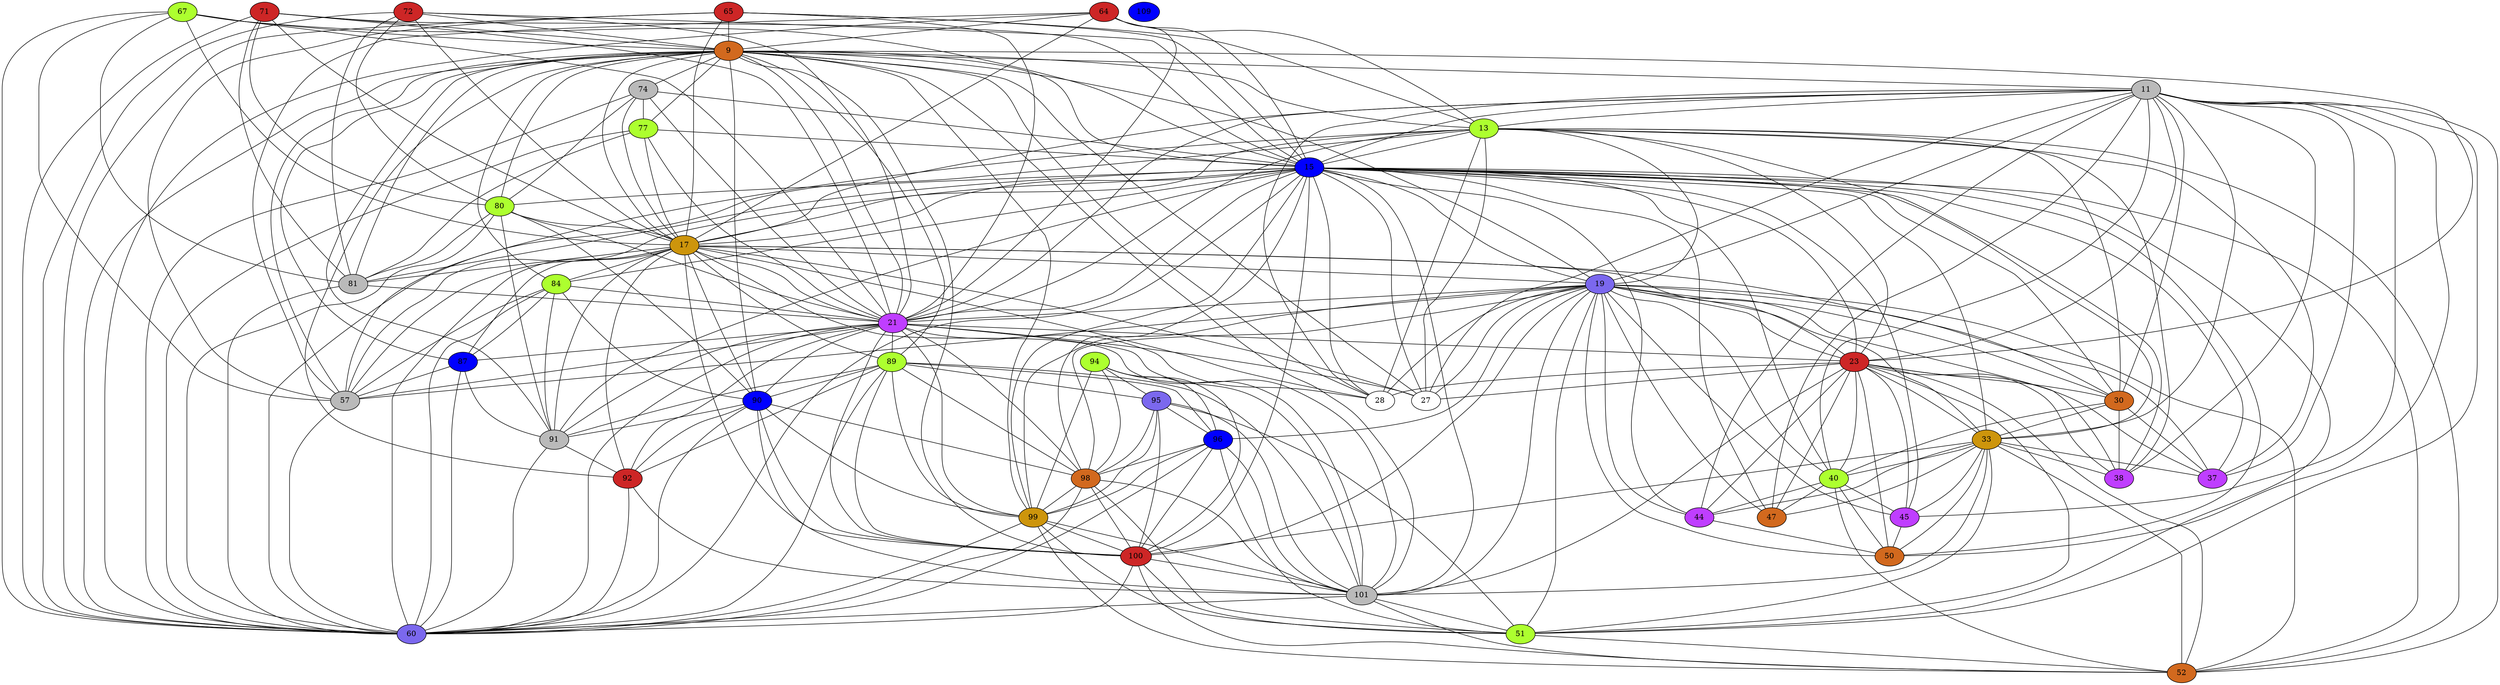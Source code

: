 strict graph {
64[label="64" style=filled fillcolor="firebrick3"];
64 -- 17
64 -- 21
64 -- 9
64 -- 57
64 -- 60
64 -- 13
64 -- 15
65[label="65" style=filled fillcolor="firebrick3"];
65 -- 17
65 -- 21
65 -- 9
65 -- 57
65 -- 60
65 -- 13
65 -- 15
67[label="67" style=filled fillcolor="greenyellow"];
67 -- 81
67 -- 17
67 -- 21
67 -- 9
67 -- 57
67 -- 60
67 -- 15
71[label="71" style=filled fillcolor="firebrick3"];
71 -- 80
71 -- 17
71 -- 81
71 -- 21
71 -- 9
71 -- 60
71 -- 15
72[label="72" style=filled fillcolor="firebrick3"];
72 -- 80
72 -- 17
72 -- 81
72 -- 21
72 -- 9
72 -- 60
72 -- 15
9[label="9" style=filled fillcolor="chocolate"];
9 -- 64
9 -- 65
9 -- 67
9 -- 71
9 -- 72
9 -- 74
9 -- 11
9 -- 77
9 -- 13
9 -- 15
9 -- 80
9 -- 81
9 -- 17
9 -- 19
9 -- 84
9 -- 21
9 -- 87
9 -- 23
9 -- 89
9 -- 90
9 -- 91
9 -- 27
9 -- 92
9 -- 28
9 -- 99
9 -- 100
9 -- 101
9 -- 57
9 -- 60
74[label="74" style=filled fillcolor="gray73"];
74 -- 80
74 -- 17
74 -- 21
74 -- 9
74 -- 60
74 -- 77
74 -- 15
11[label="11" style=filled fillcolor="gray73"];
11 -- 33
11 -- 37
11 -- 38
11 -- 40
11 -- 9
11 -- 44
11 -- 45
11 -- 13
11 -- 47
11 -- 15
11 -- 17
11 -- 50
11 -- 51
11 -- 19
11 -- 52
11 -- 21
11 -- 23
11 -- 27
11 -- 28
11 -- 30
77[label="77" style=filled fillcolor="greenyellow"];
77 -- 81
77 -- 17
77 -- 21
77 -- 9
77 -- 74
77 -- 60
77 -- 15
13[label="13" style=filled fillcolor="greenyellow"];
13 -- 64
13 -- 65
13 -- 33
13 -- 37
13 -- 38
13 -- 9
13 -- 11
13 -- 15
13 -- 17
13 -- 19
13 -- 52
13 -- 21
13 -- 23
13 -- 57
13 -- 27
13 -- 60
13 -- 28
13 -- 30
15[label="15" style=filled fillcolor="blue1"];
15 -- 64
15 -- 65
15 -- 67
15 -- 71
15 -- 72
15 -- 9
15 -- 74
15 -- 11
15 -- 77
15 -- 13
15 -- 80
15 -- 81
15 -- 17
15 -- 19
15 -- 84
15 -- 21
15 -- 23
15 -- 91
15 -- 27
15 -- 28
15 -- 30
15 -- 33
15 -- 98
15 -- 99
15 -- 100
15 -- 101
15 -- 37
15 -- 38
15 -- 40
15 -- 44
15 -- 45
15 -- 47
15 -- 50
15 -- 51
15 -- 52
15 -- 57
15 -- 60
80[label="80" style=filled fillcolor="greenyellow"];
80 -- 17
80 -- 81
80 -- 21
80 -- 71
80 -- 72
80 -- 9
80 -- 90
80 -- 74
80 -- 91
80 -- 60
80 -- 15
17[label="17" style=filled fillcolor="darkgoldenrod3"];
17 -- 64
17 -- 65
17 -- 67
17 -- 71
17 -- 72
17 -- 9
17 -- 74
17 -- 11
17 -- 77
17 -- 13
17 -- 15
17 -- 80
17 -- 81
17 -- 19
17 -- 84
17 -- 21
17 -- 87
17 -- 23
17 -- 89
17 -- 90
17 -- 91
17 -- 27
17 -- 92
17 -- 28
17 -- 30
17 -- 100
17 -- 101
17 -- 57
17 -- 60
81[label="81" style=filled fillcolor="gray73"];
81 -- 80
81 -- 17
81 -- 67
81 -- 21
81 -- 71
81 -- 72
81 -- 9
81 -- 60
81 -- 77
81 -- 15
19[label="19" style=filled fillcolor="mediumslateblue"];
19 -- 9
19 -- 11
19 -- 13
19 -- 15
19 -- 17
19 -- 21
19 -- 23
19 -- 27
19 -- 28
19 -- 30
19 -- 96
19 -- 33
19 -- 98
19 -- 99
19 -- 100
19 -- 101
19 -- 37
19 -- 38
19 -- 40
19 -- 44
19 -- 45
19 -- 47
19 -- 50
19 -- 51
19 -- 52
19 -- 57
84[label="84" style=filled fillcolor="greenyellow"];
84 -- 17
84 -- 21
84 -- 87
84 -- 9
84 -- 57
84 -- 90
84 -- 91
84 -- 60
84 -- 15
21[label="21" style=filled fillcolor="darkorchid1"];
21 -- 64
21 -- 65
21 -- 67
21 -- 71
21 -- 72
21 -- 9
21 -- 74
21 -- 11
21 -- 77
21 -- 13
21 -- 15
21 -- 80
21 -- 81
21 -- 17
21 -- 19
21 -- 84
21 -- 87
21 -- 23
21 -- 89
21 -- 90
21 -- 91
21 -- 27
21 -- 92
21 -- 28
21 -- 98
21 -- 99
21 -- 100
21 -- 101
21 -- 57
21 -- 60
87[label="87" style=filled fillcolor="blue1"];
87 -- 17
87 -- 84
87 -- 21
87 -- 9
87 -- 57
87 -- 91
87 -- 60
23[label="23" style=filled fillcolor="firebrick3"];
23 -- 33
23 -- 101
23 -- 37
23 -- 38
23 -- 40
23 -- 9
23 -- 11
23 -- 44
23 -- 45
23 -- 13
23 -- 47
23 -- 15
23 -- 17
23 -- 50
23 -- 51
23 -- 19
23 -- 52
23 -- 21
23 -- 27
23 -- 28
23 -- 30
89[label="89" style=filled fillcolor="greenyellow"];
89 -- 96
89 -- 98
89 -- 99
89 -- 100
89 -- 101
89 -- 9
89 -- 17
89 -- 21
89 -- 90
89 -- 91
89 -- 92
89 -- 60
89 -- 95
90[label="90" style=filled fillcolor="blue1"];
90 -- 98
90 -- 99
90 -- 100
90 -- 101
90 -- 9
90 -- 80
90 -- 17
90 -- 84
90 -- 21
90 -- 89
90 -- 91
90 -- 92
90 -- 60
91[label="91" style=filled fillcolor="gray73"];
91 -- 80
91 -- 17
91 -- 84
91 -- 21
91 -- 87
91 -- 89
91 -- 9
91 -- 90
91 -- 92
91 -- 60
91 -- 15
27[label="27" style=filled fillcolor="white"];
27 -- 17
27 -- 19
27 -- 21
27 -- 23
27 -- 9
27 -- 11
27 -- 13
27 -- 15
92[label="92" style=filled fillcolor="firebrick3"];
92 -- 17
92 -- 101
92 -- 21
92 -- 89
92 -- 9
92 -- 90
92 -- 91
92 -- 60
28[label="28" style=filled fillcolor="white"];
28 -- 17
28 -- 19
28 -- 21
28 -- 23
28 -- 9
28 -- 11
28 -- 13
28 -- 15
94[label="94" style=filled fillcolor="greenyellow"];
94 -- 96
94 -- 98
94 -- 99
94 -- 100
94 -- 101
94 -- 95
30[label="30" style=filled fillcolor="chocolate"];
30 -- 33
30 -- 17
30 -- 19
30 -- 37
30 -- 38
30 -- 23
30 -- 40
30 -- 11
30 -- 13
30 -- 15
95[label="95" style=filled fillcolor="mediumslateblue"];
95 -- 96
95 -- 98
95 -- 99
95 -- 51
95 -- 100
95 -- 101
95 -- 89
95 -- 94
96[label="96" style=filled fillcolor="blue1"];
96 -- 98
96 -- 99
96 -- 51
96 -- 19
96 -- 100
96 -- 101
96 -- 89
96 -- 60
96 -- 94
96 -- 95
33[label="33" style=filled fillcolor="darkgoldenrod3"];
33 -- 100
33 -- 101
33 -- 37
33 -- 38
33 -- 40
33 -- 11
33 -- 44
33 -- 45
33 -- 13
33 -- 47
33 -- 15
33 -- 50
33 -- 51
33 -- 19
33 -- 52
33 -- 23
33 -- 30
98[label="98" style=filled fillcolor="chocolate"];
98 -- 96
98 -- 99
98 -- 100
98 -- 101
98 -- 15
98 -- 51
98 -- 19
98 -- 21
98 -- 89
98 -- 90
98 -- 60
98 -- 94
98 -- 95
99[label="99" style=filled fillcolor="darkgoldenrod3"];
99 -- 96
99 -- 98
99 -- 100
99 -- 101
99 -- 9
99 -- 15
99 -- 51
99 -- 19
99 -- 52
99 -- 21
99 -- 89
99 -- 90
99 -- 60
99 -- 94
99 -- 95
100[label="100" style=filled fillcolor="firebrick3"];
100 -- 96
100 -- 33
100 -- 98
100 -- 99
100 -- 101
100 -- 9
100 -- 15
100 -- 17
100 -- 51
100 -- 19
100 -- 52
100 -- 21
100 -- 89
100 -- 90
100 -- 60
100 -- 94
100 -- 95
101[label="101" style=filled fillcolor="gray73"];
101 -- 96
101 -- 33
101 -- 98
101 -- 99
101 -- 100
101 -- 9
101 -- 15
101 -- 17
101 -- 51
101 -- 19
101 -- 52
101 -- 21
101 -- 23
101 -- 89
101 -- 90
101 -- 60
101 -- 92
101 -- 94
101 -- 95
37[label="37" style=filled fillcolor="darkorchid1"];
37 -- 33
37 -- 19
37 -- 23
37 -- 11
37 -- 13
37 -- 30
37 -- 15
38[label="38" style=filled fillcolor="darkorchid1"];
38 -- 33
38 -- 19
38 -- 23
38 -- 11
38 -- 13
38 -- 30
38 -- 15
40[label="40" style=filled fillcolor="greenyellow"];
40 -- 33
40 -- 50
40 -- 19
40 -- 52
40 -- 23
40 -- 11
40 -- 44
40 -- 45
40 -- 30
40 -- 47
40 -- 15
44[label="44" style=filled fillcolor="darkorchid1"];
44 -- 33
44 -- 50
44 -- 19
44 -- 23
44 -- 40
44 -- 11
44 -- 15
45[label="45" style=filled fillcolor="darkorchid1"];
45 -- 33
45 -- 50
45 -- 19
45 -- 23
45 -- 40
45 -- 11
45 -- 15
109[label="109" style=filled fillcolor="blue1"];
47[label="47" style=filled fillcolor="chocolate"];
47 -- 33
47 -- 19
47 -- 23
47 -- 40
47 -- 11
47 -- 15
50[label="50" style=filled fillcolor="chocolate"];
50 -- 33
50 -- 19
50 -- 23
50 -- 40
50 -- 11
50 -- 44
50 -- 45
50 -- 15
51[label="51" style=filled fillcolor="greenyellow"];
51 -- 96
51 -- 33
51 -- 98
51 -- 99
51 -- 19
51 -- 100
51 -- 52
51 -- 101
51 -- 23
51 -- 11
51 -- 95
51 -- 15
52[label="52" style=filled fillcolor="chocolate"];
52 -- 33
52 -- 99
52 -- 51
52 -- 19
52 -- 100
52 -- 101
52 -- 23
52 -- 40
52 -- 11
52 -- 13
52 -- 15
57[label="57" style=filled fillcolor="gray73"];
57 -- 64
57 -- 65
57 -- 17
57 -- 67
57 -- 19
57 -- 84
57 -- 21
57 -- 87
57 -- 9
57 -- 60
57 -- 13
57 -- 15
60[label="60" style=filled fillcolor="mediumslateblue"];
60 -- 64
60 -- 65
60 -- 67
60 -- 71
60 -- 72
60 -- 9
60 -- 74
60 -- 77
60 -- 13
60 -- 15
60 -- 80
60 -- 81
60 -- 17
60 -- 84
60 -- 21
60 -- 87
60 -- 89
60 -- 90
60 -- 91
60 -- 92
60 -- 96
60 -- 98
60 -- 99
60 -- 100
60 -- 101
60 -- 57
}